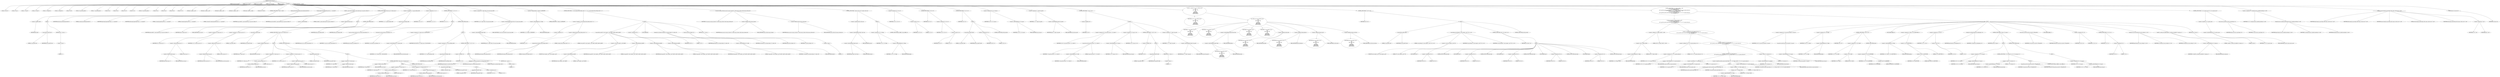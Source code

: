 digraph hostapd_notif_assoc {  
"1000125" [label = "(METHOD,hostapd_notif_assoc)" ]
"1000126" [label = "(PARAM,hostapd_data *hapd)" ]
"1000127" [label = "(PARAM,const u8 *addr)" ]
"1000128" [label = "(PARAM,const u8 *req_ies)" ]
"1000129" [label = "(PARAM,size_t req_ies_len)" ]
"1000130" [label = "(PARAM,int reassoc)" ]
"1000131" [label = "(BLOCK,,)" ]
"1000132" [label = "(LOCAL,v9: const u8 *)" ]
"1000133" [label = "(LOCAL,v10: size_t)" ]
"1000134" [label = "(LOCAL,v11: sta_info *)" ]
"1000135" [label = "(LOCAL,v12: sta_info *)" ]
"1000136" [label = "(LOCAL,v13: unsigned int)" ]
"1000137" [label = "(LOCAL,v14: unsigned int)" ]
"1000138" [label = "(LOCAL,v15: bool)" ]
"1000139" [label = "(LOCAL,v16: wpa_state_machine *)" ]
"1000140" [label = "(LOCAL,v17: wpa_authenticator *)" ]
"1000141" [label = "(LOCAL,v18: int)" ]
"1000142" [label = "(LOCAL,v19: int)" ]
"1000143" [label = "(LOCAL,v20: u32)" ]
"1000144" [label = "(LOCAL,v21: int)" ]
"1000145" [label = "(LOCAL,v22: wpa_state_machine *)" ]
"1000146" [label = "(LOCAL,v23: int)" ]
"1000147" [label = "(LOCAL,v24: int)" ]
"1000148" [label = "(LOCAL,v26: int)" ]
"1000149" [label = "(LOCAL,v27: u8 *)" ]
"1000150" [label = "(LOCAL,fmt: unsigned __int8 *)" ]
"1000151" [label = "(LOCAL,fmta: unsigned __int8 *)" ]
"1000152" [label = "(LOCAL,fmtb: unsigned __int8 *)" ]
"1000153" [label = "(LOCAL,fmtc: unsigned __int8 *)" ]
"1000154" [label = "(LOCAL,elems: ieee802_11_elems)" ]
"1000155" [label = "(LOCAL,buf: u8 [ 1064 ])" ]
"1000156" [label = "(CONTROL_STRUCTURE,if ( !addr ),if ( !addr ))" ]
"1000157" [label = "(<operator>.logicalNot,!addr)" ]
"1000158" [label = "(IDENTIFIER,addr,!addr)" ]
"1000159" [label = "(BLOCK,,)" ]
"1000160" [label = "(wpa_printf,wpa_printf(2, fmt))" ]
"1000161" [label = "(LITERAL,2,wpa_printf(2, fmt))" ]
"1000162" [label = "(IDENTIFIER,fmt,wpa_printf(2, fmt))" ]
"1000163" [label = "(RETURN,return -1;,return -1;)" ]
"1000164" [label = "(<operator>.minus,-1)" ]
"1000165" [label = "(LITERAL,1,-1)" ]
"1000166" [label = "(random_add_randomness,random_add_randomness(addr, 6u))" ]
"1000167" [label = "(IDENTIFIER,addr,random_add_randomness(addr, 6u))" ]
"1000168" [label = "(LITERAL,6u,random_add_randomness(addr, 6u))" ]
"1000169" [label = "(hostapd_logger,hostapd_logger(hapd, addr, 1u, 2, \"associated\"))" ]
"1000170" [label = "(IDENTIFIER,hapd,hostapd_logger(hapd, addr, 1u, 2, \"associated\"))" ]
"1000171" [label = "(IDENTIFIER,addr,hostapd_logger(hapd, addr, 1u, 2, \"associated\"))" ]
"1000172" [label = "(LITERAL,1u,hostapd_logger(hapd, addr, 1u, 2, \"associated\"))" ]
"1000173" [label = "(LITERAL,2,hostapd_logger(hapd, addr, 1u, 2, \"associated\"))" ]
"1000174" [label = "(LITERAL,\"associated\",hostapd_logger(hapd, addr, 1u, 2, \"associated\"))" ]
"1000175" [label = "(ieee802_11_parse_elems,ieee802_11_parse_elems(req_ies, req_ies_len, &elems, 0))" ]
"1000176" [label = "(IDENTIFIER,req_ies,ieee802_11_parse_elems(req_ies, req_ies_len, &elems, 0))" ]
"1000177" [label = "(IDENTIFIER,req_ies_len,ieee802_11_parse_elems(req_ies, req_ies_len, &elems, 0))" ]
"1000178" [label = "(<operator>.addressOf,&elems)" ]
"1000179" [label = "(IDENTIFIER,elems,ieee802_11_parse_elems(req_ies, req_ies_len, &elems, 0))" ]
"1000180" [label = "(LITERAL,0,ieee802_11_parse_elems(req_ies, req_ies_len, &elems, 0))" ]
"1000181" [label = "(CONTROL_STRUCTURE,if ( elems.wps_ie ),if ( elems.wps_ie ))" ]
"1000182" [label = "(<operator>.fieldAccess,elems.wps_ie)" ]
"1000183" [label = "(IDENTIFIER,elems,if ( elems.wps_ie ))" ]
"1000184" [label = "(FIELD_IDENTIFIER,wps_ie,wps_ie)" ]
"1000185" [label = "(BLOCK,,)" ]
"1000186" [label = "(<operator>.assignment,v9 = elems.wps_ie - 2)" ]
"1000187" [label = "(IDENTIFIER,v9,v9 = elems.wps_ie - 2)" ]
"1000188" [label = "(<operator>.subtraction,elems.wps_ie - 2)" ]
"1000189" [label = "(<operator>.fieldAccess,elems.wps_ie)" ]
"1000190" [label = "(IDENTIFIER,elems,elems.wps_ie - 2)" ]
"1000191" [label = "(FIELD_IDENTIFIER,wps_ie,wps_ie)" ]
"1000192" [label = "(LITERAL,2,elems.wps_ie - 2)" ]
"1000193" [label = "(<operator>.assignment,v10 = elems.wps_ie_len + 2)" ]
"1000194" [label = "(IDENTIFIER,v10,v10 = elems.wps_ie_len + 2)" ]
"1000195" [label = "(<operator>.addition,elems.wps_ie_len + 2)" ]
"1000196" [label = "(<operator>.fieldAccess,elems.wps_ie_len)" ]
"1000197" [label = "(IDENTIFIER,elems,elems.wps_ie_len + 2)" ]
"1000198" [label = "(FIELD_IDENTIFIER,wps_ie_len,wps_ie_len)" ]
"1000199" [label = "(LITERAL,2,elems.wps_ie_len + 2)" ]
"1000200" [label = "(wpa_printf,wpa_printf(2, fmta))" ]
"1000201" [label = "(LITERAL,2,wpa_printf(2, fmta))" ]
"1000202" [label = "(IDENTIFIER,fmta,wpa_printf(2, fmta))" ]
"1000203" [label = "(CONTROL_STRUCTURE,else,else)" ]
"1000204" [label = "(CONTROL_STRUCTURE,if ( elems.rsn_ie ),if ( elems.rsn_ie ))" ]
"1000205" [label = "(<operator>.fieldAccess,elems.rsn_ie)" ]
"1000206" [label = "(IDENTIFIER,elems,if ( elems.rsn_ie ))" ]
"1000207" [label = "(FIELD_IDENTIFIER,rsn_ie,rsn_ie)" ]
"1000208" [label = "(BLOCK,,)" ]
"1000209" [label = "(<operator>.assignment,v9 = elems.rsn_ie - 2)" ]
"1000210" [label = "(IDENTIFIER,v9,v9 = elems.rsn_ie - 2)" ]
"1000211" [label = "(<operator>.subtraction,elems.rsn_ie - 2)" ]
"1000212" [label = "(<operator>.fieldAccess,elems.rsn_ie)" ]
"1000213" [label = "(IDENTIFIER,elems,elems.rsn_ie - 2)" ]
"1000214" [label = "(FIELD_IDENTIFIER,rsn_ie,rsn_ie)" ]
"1000215" [label = "(LITERAL,2,elems.rsn_ie - 2)" ]
"1000216" [label = "(<operator>.assignment,v10 = elems.rsn_ie_len + 2)" ]
"1000217" [label = "(IDENTIFIER,v10,v10 = elems.rsn_ie_len + 2)" ]
"1000218" [label = "(<operator>.addition,elems.rsn_ie_len + 2)" ]
"1000219" [label = "(<operator>.fieldAccess,elems.rsn_ie_len)" ]
"1000220" [label = "(IDENTIFIER,elems,elems.rsn_ie_len + 2)" ]
"1000221" [label = "(FIELD_IDENTIFIER,rsn_ie_len,rsn_ie_len)" ]
"1000222" [label = "(LITERAL,2,elems.rsn_ie_len + 2)" ]
"1000223" [label = "(wpa_printf,wpa_printf(2, fmta))" ]
"1000224" [label = "(LITERAL,2,wpa_printf(2, fmta))" ]
"1000225" [label = "(IDENTIFIER,fmta,wpa_printf(2, fmta))" ]
"1000226" [label = "(CONTROL_STRUCTURE,else,else)" ]
"1000227" [label = "(BLOCK,,)" ]
"1000228" [label = "(<operator>.assignment,v9 = elems.wpa_ie)" ]
"1000229" [label = "(IDENTIFIER,v9,v9 = elems.wpa_ie)" ]
"1000230" [label = "(<operator>.fieldAccess,elems.wpa_ie)" ]
"1000231" [label = "(IDENTIFIER,elems,v9 = elems.wpa_ie)" ]
"1000232" [label = "(FIELD_IDENTIFIER,wpa_ie,wpa_ie)" ]
"1000233" [label = "(CONTROL_STRUCTURE,if ( elems.wpa_ie ),if ( elems.wpa_ie ))" ]
"1000234" [label = "(<operator>.fieldAccess,elems.wpa_ie)" ]
"1000235" [label = "(IDENTIFIER,elems,if ( elems.wpa_ie ))" ]
"1000236" [label = "(FIELD_IDENTIFIER,wpa_ie,wpa_ie)" ]
"1000237" [label = "(BLOCK,,)" ]
"1000238" [label = "(<operator>.assignment,v9 = elems.wpa_ie - 2)" ]
"1000239" [label = "(IDENTIFIER,v9,v9 = elems.wpa_ie - 2)" ]
"1000240" [label = "(<operator>.subtraction,elems.wpa_ie - 2)" ]
"1000241" [label = "(<operator>.fieldAccess,elems.wpa_ie)" ]
"1000242" [label = "(IDENTIFIER,elems,elems.wpa_ie - 2)" ]
"1000243" [label = "(FIELD_IDENTIFIER,wpa_ie,wpa_ie)" ]
"1000244" [label = "(LITERAL,2,elems.wpa_ie - 2)" ]
"1000245" [label = "(<operator>.assignment,v10 = elems.wpa_ie_len + 2)" ]
"1000246" [label = "(IDENTIFIER,v10,v10 = elems.wpa_ie_len + 2)" ]
"1000247" [label = "(<operator>.addition,elems.wpa_ie_len + 2)" ]
"1000248" [label = "(<operator>.fieldAccess,elems.wpa_ie_len)" ]
"1000249" [label = "(IDENTIFIER,elems,elems.wpa_ie_len + 2)" ]
"1000250" [label = "(FIELD_IDENTIFIER,wpa_ie_len,wpa_ie_len)" ]
"1000251" [label = "(LITERAL,2,elems.wpa_ie_len + 2)" ]
"1000252" [label = "(wpa_printf,wpa_printf(2, fmta))" ]
"1000253" [label = "(LITERAL,2,wpa_printf(2, fmta))" ]
"1000254" [label = "(IDENTIFIER,fmta,wpa_printf(2, fmta))" ]
"1000255" [label = "(CONTROL_STRUCTURE,else,else)" ]
"1000256" [label = "(BLOCK,,)" ]
"1000257" [label = "(wpa_printf,wpa_printf(2, fmta))" ]
"1000258" [label = "(LITERAL,2,wpa_printf(2, fmta))" ]
"1000259" [label = "(IDENTIFIER,fmta,wpa_printf(2, fmta))" ]
"1000260" [label = "(<operator>.assignment,v10 = 0)" ]
"1000261" [label = "(IDENTIFIER,v10,v10 = 0)" ]
"1000262" [label = "(LITERAL,0,v10 = 0)" ]
"1000263" [label = "(<operator>.assignment,v11 = ap_get_sta(hapd, addr))" ]
"1000264" [label = "(IDENTIFIER,v11,v11 = ap_get_sta(hapd, addr))" ]
"1000265" [label = "(ap_get_sta,ap_get_sta(hapd, addr))" ]
"1000266" [label = "(IDENTIFIER,hapd,ap_get_sta(hapd, addr))" ]
"1000267" [label = "(IDENTIFIER,addr,ap_get_sta(hapd, addr))" ]
"1000268" [label = "(<operator>.assignment,v12 = v11)" ]
"1000269" [label = "(IDENTIFIER,v12,v12 = v11)" ]
"1000270" [label = "(IDENTIFIER,v11,v12 = v11)" ]
"1000271" [label = "(CONTROL_STRUCTURE,if ( v11 ),if ( v11 ))" ]
"1000272" [label = "(IDENTIFIER,v11,if ( v11 ))" ]
"1000273" [label = "(BLOCK,,)" ]
"1000274" [label = "(ap_sta_no_session_timeout,ap_sta_no_session_timeout(hapd, v11))" ]
"1000275" [label = "(IDENTIFIER,hapd,ap_sta_no_session_timeout(hapd, v11))" ]
"1000276" [label = "(IDENTIFIER,v11,ap_sta_no_session_timeout(hapd, v11))" ]
"1000277" [label = "(accounting_sta_stop,accounting_sta_stop(hapd, v12))" ]
"1000278" [label = "(IDENTIFIER,hapd,accounting_sta_stop(hapd, v12))" ]
"1000279" [label = "(IDENTIFIER,v12,accounting_sta_stop(hapd, v12))" ]
"1000280" [label = "(<operator>.assignment,v12->timeout_next = STA_NULLFUNC)" ]
"1000281" [label = "(<operator>.indirectFieldAccess,v12->timeout_next)" ]
"1000282" [label = "(IDENTIFIER,v12,v12->timeout_next = STA_NULLFUNC)" ]
"1000283" [label = "(FIELD_IDENTIFIER,timeout_next,timeout_next)" ]
"1000284" [label = "(IDENTIFIER,STA_NULLFUNC,v12->timeout_next = STA_NULLFUNC)" ]
"1000285" [label = "(CONTROL_STRUCTURE,else,else)" ]
"1000286" [label = "(BLOCK,,)" ]
"1000287" [label = "(<operator>.assignment,v12 = ap_sta_add(hapd, addr))" ]
"1000288" [label = "(IDENTIFIER,v12,v12 = ap_sta_add(hapd, addr))" ]
"1000289" [label = "(ap_sta_add,ap_sta_add(hapd, addr))" ]
"1000290" [label = "(IDENTIFIER,hapd,ap_sta_add(hapd, addr))" ]
"1000291" [label = "(IDENTIFIER,addr,ap_sta_add(hapd, addr))" ]
"1000292" [label = "(CONTROL_STRUCTURE,if ( !v12 ),if ( !v12 ))" ]
"1000293" [label = "(<operator>.logicalNot,!v12)" ]
"1000294" [label = "(IDENTIFIER,v12,!v12)" ]
"1000295" [label = "(BLOCK,,)" ]
"1000296" [label = "(hostapd_drv_sta_disassoc,hostapd_drv_sta_disassoc(hapd, addr, 5))" ]
"1000297" [label = "(IDENTIFIER,hapd,hostapd_drv_sta_disassoc(hapd, addr, 5))" ]
"1000298" [label = "(IDENTIFIER,addr,hostapd_drv_sta_disassoc(hapd, addr, 5))" ]
"1000299" [label = "(LITERAL,5,hostapd_drv_sta_disassoc(hapd, addr, 5))" ]
"1000300" [label = "(RETURN,return -1;,return -1;)" ]
"1000301" [label = "(<operator>.minus,-1)" ]
"1000302" [label = "(LITERAL,1,-1)" ]
"1000303" [label = "(<operator>.assignment,v13 = hapd->iface->drv_max_acl_mac_addrs)" ]
"1000304" [label = "(IDENTIFIER,v13,v13 = hapd->iface->drv_max_acl_mac_addrs)" ]
"1000305" [label = "(<operator>.indirectFieldAccess,hapd->iface->drv_max_acl_mac_addrs)" ]
"1000306" [label = "(<operator>.indirectFieldAccess,hapd->iface)" ]
"1000307" [label = "(IDENTIFIER,hapd,v13 = hapd->iface->drv_max_acl_mac_addrs)" ]
"1000308" [label = "(FIELD_IDENTIFIER,iface,iface)" ]
"1000309" [label = "(FIELD_IDENTIFIER,drv_max_acl_mac_addrs,drv_max_acl_mac_addrs)" ]
"1000310" [label = "(<operators>.assignmentAnd,v12->flags &= 0xFFFECFFF)" ]
"1000311" [label = "(<operator>.indirectFieldAccess,v12->flags)" ]
"1000312" [label = "(IDENTIFIER,v12,v12->flags &= 0xFFFECFFF)" ]
"1000313" [label = "(FIELD_IDENTIFIER,flags,flags)" ]
"1000314" [label = "(LITERAL,0xFFFECFFF,v12->flags &= 0xFFFECFFF)" ]
"1000315" [label = "(CONTROL_STRUCTURE,if ( !v13 && hostapd_check_acl(hapd, addr, 0) != 1 ),if ( !v13 && hostapd_check_acl(hapd, addr, 0) != 1 ))" ]
"1000316" [label = "(<operator>.logicalAnd,!v13 && hostapd_check_acl(hapd, addr, 0) != 1)" ]
"1000317" [label = "(<operator>.logicalNot,!v13)" ]
"1000318" [label = "(IDENTIFIER,v13,!v13)" ]
"1000319" [label = "(<operator>.notEquals,hostapd_check_acl(hapd, addr, 0) != 1)" ]
"1000320" [label = "(hostapd_check_acl,hostapd_check_acl(hapd, addr, 0))" ]
"1000321" [label = "(IDENTIFIER,hapd,hostapd_check_acl(hapd, addr, 0))" ]
"1000322" [label = "(IDENTIFIER,addr,hostapd_check_acl(hapd, addr, 0))" ]
"1000323" [label = "(LITERAL,0,hostapd_check_acl(hapd, addr, 0))" ]
"1000324" [label = "(LITERAL,1,hostapd_check_acl(hapd, addr, 0) != 1)" ]
"1000325" [label = "(BLOCK,,)" ]
"1000326" [label = "(wpa_printf,wpa_printf(3, (const unsigned __int8 *)addr[2], addr[3], addr[4], addr[5]))" ]
"1000327" [label = "(LITERAL,3,wpa_printf(3, (const unsigned __int8 *)addr[2], addr[3], addr[4], addr[5]))" ]
"1000328" [label = "(<operator>.cast,(const unsigned __int8 *)addr[2])" ]
"1000329" [label = "(UNKNOWN,const unsigned __int8 *,const unsigned __int8 *)" ]
"1000330" [label = "(<operator>.indirectIndexAccess,addr[2])" ]
"1000331" [label = "(IDENTIFIER,addr,(const unsigned __int8 *)addr[2])" ]
"1000332" [label = "(LITERAL,2,(const unsigned __int8 *)addr[2])" ]
"1000333" [label = "(<operator>.indirectIndexAccess,addr[3])" ]
"1000334" [label = "(IDENTIFIER,addr,wpa_printf(3, (const unsigned __int8 *)addr[2], addr[3], addr[4], addr[5]))" ]
"1000335" [label = "(LITERAL,3,wpa_printf(3, (const unsigned __int8 *)addr[2], addr[3], addr[4], addr[5]))" ]
"1000336" [label = "(<operator>.indirectIndexAccess,addr[4])" ]
"1000337" [label = "(IDENTIFIER,addr,wpa_printf(3, (const unsigned __int8 *)addr[2], addr[3], addr[4], addr[5]))" ]
"1000338" [label = "(LITERAL,4,wpa_printf(3, (const unsigned __int8 *)addr[2], addr[3], addr[4], addr[5]))" ]
"1000339" [label = "(<operator>.indirectIndexAccess,addr[5])" ]
"1000340" [label = "(IDENTIFIER,addr,wpa_printf(3, (const unsigned __int8 *)addr[2], addr[3], addr[4], addr[5]))" ]
"1000341" [label = "(LITERAL,5,wpa_printf(3, (const unsigned __int8 *)addr[2], addr[3], addr[4], addr[5]))" ]
"1000342" [label = "(<operator>.assignment,v26 = 1)" ]
"1000343" [label = "(IDENTIFIER,v26,v26 = 1)" ]
"1000344" [label = "(LITERAL,1,v26 = 1)" ]
"1000345" [label = "(JUMP_TARGET,fail)" ]
"1000346" [label = "(hostapd_drv_sta_disassoc,hostapd_drv_sta_disassoc(hapd, v12->addr, v26))" ]
"1000347" [label = "(IDENTIFIER,hapd,hostapd_drv_sta_disassoc(hapd, v12->addr, v26))" ]
"1000348" [label = "(<operator>.indirectFieldAccess,v12->addr)" ]
"1000349" [label = "(IDENTIFIER,v12,hostapd_drv_sta_disassoc(hapd, v12->addr, v26))" ]
"1000350" [label = "(FIELD_IDENTIFIER,addr,addr)" ]
"1000351" [label = "(IDENTIFIER,v26,hostapd_drv_sta_disassoc(hapd, v12->addr, v26))" ]
"1000352" [label = "(ap_free_sta,ap_free_sta(hapd, v12))" ]
"1000353" [label = "(IDENTIFIER,hapd,ap_free_sta(hapd, v12))" ]
"1000354" [label = "(IDENTIFIER,v12,ap_free_sta(hapd, v12))" ]
"1000355" [label = "(RETURN,return -1;,return -1;)" ]
"1000356" [label = "(<operator>.minus,-1)" ]
"1000357" [label = "(LITERAL,1,-1)" ]
"1000358" [label = "(ap_copy_sta_supp_op_classes,ap_copy_sta_supp_op_classes(v12, elems.supp_op_classes, elems.supp_op_classes_len))" ]
"1000359" [label = "(IDENTIFIER,v12,ap_copy_sta_supp_op_classes(v12, elems.supp_op_classes, elems.supp_op_classes_len))" ]
"1000360" [label = "(<operator>.fieldAccess,elems.supp_op_classes)" ]
"1000361" [label = "(IDENTIFIER,elems,ap_copy_sta_supp_op_classes(v12, elems.supp_op_classes, elems.supp_op_classes_len))" ]
"1000362" [label = "(FIELD_IDENTIFIER,supp_op_classes,supp_op_classes)" ]
"1000363" [label = "(<operator>.fieldAccess,elems.supp_op_classes_len)" ]
"1000364" [label = "(IDENTIFIER,elems,ap_copy_sta_supp_op_classes(v12, elems.supp_op_classes, elems.supp_op_classes_len))" ]
"1000365" [label = "(FIELD_IDENTIFIER,supp_op_classes_len,supp_op_classes_len)" ]
"1000366" [label = "(CONTROL_STRUCTURE,if ( !hapd->conf->wpa ),if ( !hapd->conf->wpa ))" ]
"1000367" [label = "(<operator>.logicalNot,!hapd->conf->wpa)" ]
"1000368" [label = "(<operator>.indirectFieldAccess,hapd->conf->wpa)" ]
"1000369" [label = "(<operator>.indirectFieldAccess,hapd->conf)" ]
"1000370" [label = "(IDENTIFIER,hapd,!hapd->conf->wpa)" ]
"1000371" [label = "(FIELD_IDENTIFIER,conf,conf)" ]
"1000372" [label = "(FIELD_IDENTIFIER,wpa,wpa)" ]
"1000373" [label = "(BLOCK,,)" ]
"1000374" [label = "(<operator>.assignment,v14 = v12->flags)" ]
"1000375" [label = "(IDENTIFIER,v14,v14 = v12->flags)" ]
"1000376" [label = "(<operator>.indirectFieldAccess,v12->flags)" ]
"1000377" [label = "(IDENTIFIER,v12,v14 = v12->flags)" ]
"1000378" [label = "(FIELD_IDENTIFIER,flags,flags)" ]
"1000379" [label = "(CONTROL_STRUCTURE,goto LABEL_18;,goto LABEL_18;)" ]
"1000380" [label = "(<operator>.assignment,v15 = v10 == 0)" ]
"1000381" [label = "(IDENTIFIER,v15,v15 = v10 == 0)" ]
"1000382" [label = "(<operator>.equals,v10 == 0)" ]
"1000383" [label = "(IDENTIFIER,v10,v10 == 0)" ]
"1000384" [label = "(LITERAL,0,v10 == 0)" ]
"1000385" [label = "(CONTROL_STRUCTURE,if ( v10 ),if ( v10 ))" ]
"1000386" [label = "(IDENTIFIER,v10,if ( v10 ))" ]
"1000387" [label = "(<operator>.assignment,v15 = v9 == 0)" ]
"1000388" [label = "(IDENTIFIER,v15,v15 = v9 == 0)" ]
"1000389" [label = "(<operator>.equals,v9 == 0)" ]
"1000390" [label = "(IDENTIFIER,v9,v9 == 0)" ]
"1000391" [label = "(LITERAL,0,v9 == 0)" ]
"1000392" [label = "(CONTROL_STRUCTURE,if ( v15 ),if ( v15 ))" ]
"1000393" [label = "(IDENTIFIER,v15,if ( v15 ))" ]
"1000394" [label = "(BLOCK,,)" ]
"1000395" [label = "(wpa_printf,wpa_printf(2, fmtb))" ]
"1000396" [label = "(LITERAL,2,wpa_printf(2, fmtb))" ]
"1000397" [label = "(IDENTIFIER,fmtb,wpa_printf(2, fmtb))" ]
"1000398" [label = "(<operator>.assignment,v26 = 13)" ]
"1000399" [label = "(IDENTIFIER,v26,v26 = 13)" ]
"1000400" [label = "(LITERAL,13,v26 = 13)" ]
"1000401" [label = "(CONTROL_STRUCTURE,goto fail;,goto fail;)" ]
"1000402" [label = "(<operator>.assignment,v16 = v12->wpa_sm)" ]
"1000403" [label = "(IDENTIFIER,v16,v16 = v12->wpa_sm)" ]
"1000404" [label = "(<operator>.indirectFieldAccess,v12->wpa_sm)" ]
"1000405" [label = "(IDENTIFIER,v12,v16 = v12->wpa_sm)" ]
"1000406" [label = "(FIELD_IDENTIFIER,wpa_sm,wpa_sm)" ]
"1000407" [label = "(<operator>.assignment,v17 = hapd->wpa_auth)" ]
"1000408" [label = "(IDENTIFIER,v17,v17 = hapd->wpa_auth)" ]
"1000409" [label = "(<operator>.indirectFieldAccess,hapd->wpa_auth)" ]
"1000410" [label = "(IDENTIFIER,hapd,v17 = hapd->wpa_auth)" ]
"1000411" [label = "(FIELD_IDENTIFIER,wpa_auth,wpa_auth)" ]
"1000412" [label = "(CONTROL_STRUCTURE,if ( !v16 ),if ( !v16 ))" ]
"1000413" [label = "(<operator>.logicalNot,!v16)" ]
"1000414" [label = "(IDENTIFIER,v16,!v16)" ]
"1000415" [label = "(BLOCK,,)" ]
"1000416" [label = "(<operator>.assignment,v16 = wpa_auth_sta_init(v17, v12->addr, 0))" ]
"1000417" [label = "(IDENTIFIER,v16,v16 = wpa_auth_sta_init(v17, v12->addr, 0))" ]
"1000418" [label = "(wpa_auth_sta_init,wpa_auth_sta_init(v17, v12->addr, 0))" ]
"1000419" [label = "(IDENTIFIER,v17,wpa_auth_sta_init(v17, v12->addr, 0))" ]
"1000420" [label = "(<operator>.indirectFieldAccess,v12->addr)" ]
"1000421" [label = "(IDENTIFIER,v12,wpa_auth_sta_init(v17, v12->addr, 0))" ]
"1000422" [label = "(FIELD_IDENTIFIER,addr,addr)" ]
"1000423" [label = "(LITERAL,0,wpa_auth_sta_init(v17, v12->addr, 0))" ]
"1000424" [label = "(<operator>.assignment,v12->wpa_sm = v16)" ]
"1000425" [label = "(<operator>.indirectFieldAccess,v12->wpa_sm)" ]
"1000426" [label = "(IDENTIFIER,v12,v12->wpa_sm = v16)" ]
"1000427" [label = "(FIELD_IDENTIFIER,wpa_sm,wpa_sm)" ]
"1000428" [label = "(IDENTIFIER,v16,v12->wpa_sm = v16)" ]
"1000429" [label = "(CONTROL_STRUCTURE,if ( !v16 ),if ( !v16 ))" ]
"1000430" [label = "(<operator>.logicalNot,!v16)" ]
"1000431" [label = "(IDENTIFIER,v16,!v16)" ]
"1000432" [label = "(BLOCK,,)" ]
"1000433" [label = "(wpa_printf,wpa_printf(5, fmtb))" ]
"1000434" [label = "(LITERAL,5,wpa_printf(5, fmtb))" ]
"1000435" [label = "(IDENTIFIER,fmtb,wpa_printf(5, fmtb))" ]
"1000436" [label = "(RETURN,return -1;,return -1;)" ]
"1000437" [label = "(<operator>.minus,-1)" ]
"1000438" [label = "(LITERAL,1,-1)" ]
"1000439" [label = "(<operator>.assignment,v17 = hapd->wpa_auth)" ]
"1000440" [label = "(IDENTIFIER,v17,v17 = hapd->wpa_auth)" ]
"1000441" [label = "(<operator>.indirectFieldAccess,hapd->wpa_auth)" ]
"1000442" [label = "(IDENTIFIER,hapd,v17 = hapd->wpa_auth)" ]
"1000443" [label = "(FIELD_IDENTIFIER,wpa_auth,wpa_auth)" ]
"1000444" [label = "(<operator>.assignment,v18 = wpa_validate_wpa_ie(\n          v17,\n          v16,\n          hapd->iface->freq,\n          v9,\n          v10,\n          elems.mdie,\n          elems.mdie_len,\n          elems.owe_dh,\n          elems.owe_dh_len))" ]
"1000445" [label = "(IDENTIFIER,v18,v18 = wpa_validate_wpa_ie(\n          v17,\n          v16,\n          hapd->iface->freq,\n          v9,\n          v10,\n          elems.mdie,\n          elems.mdie_len,\n          elems.owe_dh,\n          elems.owe_dh_len))" ]
"1000446" [label = "(wpa_validate_wpa_ie,wpa_validate_wpa_ie(\n          v17,\n          v16,\n          hapd->iface->freq,\n          v9,\n          v10,\n          elems.mdie,\n          elems.mdie_len,\n          elems.owe_dh,\n          elems.owe_dh_len))" ]
"1000447" [label = "(IDENTIFIER,v17,wpa_validate_wpa_ie(\n          v17,\n          v16,\n          hapd->iface->freq,\n          v9,\n          v10,\n          elems.mdie,\n          elems.mdie_len,\n          elems.owe_dh,\n          elems.owe_dh_len))" ]
"1000448" [label = "(IDENTIFIER,v16,wpa_validate_wpa_ie(\n          v17,\n          v16,\n          hapd->iface->freq,\n          v9,\n          v10,\n          elems.mdie,\n          elems.mdie_len,\n          elems.owe_dh,\n          elems.owe_dh_len))" ]
"1000449" [label = "(<operator>.indirectFieldAccess,hapd->iface->freq)" ]
"1000450" [label = "(<operator>.indirectFieldAccess,hapd->iface)" ]
"1000451" [label = "(IDENTIFIER,hapd,wpa_validate_wpa_ie(\n          v17,\n          v16,\n          hapd->iface->freq,\n          v9,\n          v10,\n          elems.mdie,\n          elems.mdie_len,\n          elems.owe_dh,\n          elems.owe_dh_len))" ]
"1000452" [label = "(FIELD_IDENTIFIER,iface,iface)" ]
"1000453" [label = "(FIELD_IDENTIFIER,freq,freq)" ]
"1000454" [label = "(IDENTIFIER,v9,wpa_validate_wpa_ie(\n          v17,\n          v16,\n          hapd->iface->freq,\n          v9,\n          v10,\n          elems.mdie,\n          elems.mdie_len,\n          elems.owe_dh,\n          elems.owe_dh_len))" ]
"1000455" [label = "(IDENTIFIER,v10,wpa_validate_wpa_ie(\n          v17,\n          v16,\n          hapd->iface->freq,\n          v9,\n          v10,\n          elems.mdie,\n          elems.mdie_len,\n          elems.owe_dh,\n          elems.owe_dh_len))" ]
"1000456" [label = "(<operator>.fieldAccess,elems.mdie)" ]
"1000457" [label = "(IDENTIFIER,elems,wpa_validate_wpa_ie(\n          v17,\n          v16,\n          hapd->iface->freq,\n          v9,\n          v10,\n          elems.mdie,\n          elems.mdie_len,\n          elems.owe_dh,\n          elems.owe_dh_len))" ]
"1000458" [label = "(FIELD_IDENTIFIER,mdie,mdie)" ]
"1000459" [label = "(<operator>.fieldAccess,elems.mdie_len)" ]
"1000460" [label = "(IDENTIFIER,elems,wpa_validate_wpa_ie(\n          v17,\n          v16,\n          hapd->iface->freq,\n          v9,\n          v10,\n          elems.mdie,\n          elems.mdie_len,\n          elems.owe_dh,\n          elems.owe_dh_len))" ]
"1000461" [label = "(FIELD_IDENTIFIER,mdie_len,mdie_len)" ]
"1000462" [label = "(<operator>.fieldAccess,elems.owe_dh)" ]
"1000463" [label = "(IDENTIFIER,elems,wpa_validate_wpa_ie(\n          v17,\n          v16,\n          hapd->iface->freq,\n          v9,\n          v10,\n          elems.mdie,\n          elems.mdie_len,\n          elems.owe_dh,\n          elems.owe_dh_len))" ]
"1000464" [label = "(FIELD_IDENTIFIER,owe_dh,owe_dh)" ]
"1000465" [label = "(<operator>.fieldAccess,elems.owe_dh_len)" ]
"1000466" [label = "(IDENTIFIER,elems,wpa_validate_wpa_ie(\n          v17,\n          v16,\n          hapd->iface->freq,\n          v9,\n          v10,\n          elems.mdie,\n          elems.mdie_len,\n          elems.owe_dh,\n          elems.owe_dh_len))" ]
"1000467" [label = "(FIELD_IDENTIFIER,owe_dh_len,owe_dh_len)" ]
"1000468" [label = "(CONTROL_STRUCTURE,if ( v18 ),if ( v18 ))" ]
"1000469" [label = "(IDENTIFIER,v18,if ( v18 ))" ]
"1000470" [label = "(BLOCK,,)" ]
"1000471" [label = "(wpa_printf,wpa_printf(2, fmtc))" ]
"1000472" [label = "(LITERAL,2,wpa_printf(2, fmtc))" ]
"1000473" [label = "(IDENTIFIER,fmtc,wpa_printf(2, fmtc))" ]
"1000474" [label = "(wpa_hexdump,wpa_hexdump(2, (const unsigned __int8 *)\"IE\", v9, v10))" ]
"1000475" [label = "(LITERAL,2,wpa_hexdump(2, (const unsigned __int8 *)\"IE\", v9, v10))" ]
"1000476" [label = "(<operator>.cast,(const unsigned __int8 *)\"IE\")" ]
"1000477" [label = "(UNKNOWN,const unsigned __int8 *,const unsigned __int8 *)" ]
"1000478" [label = "(LITERAL,\"IE\",(const unsigned __int8 *)\"IE\")" ]
"1000479" [label = "(IDENTIFIER,v9,wpa_hexdump(2, (const unsigned __int8 *)\"IE\", v9, v10))" ]
"1000480" [label = "(IDENTIFIER,v10,wpa_hexdump(2, (const unsigned __int8 *)\"IE\", v9, v10))" ]
"1000481" [label = "(CONTROL_STRUCTURE,switch ( v18 ),switch ( v18 ))" ]
"1000482" [label = "(IDENTIFIER,v18,switch ( v18 ))" ]
"1000483" [label = "(BLOCK,,)" ]
"1000484" [label = "(JUMP_TARGET,case 2)" ]
"1000485" [label = "(<operator>.assignment,v26 = 18)" ]
"1000486" [label = "(IDENTIFIER,v26,v26 = 18)" ]
"1000487" [label = "(LITERAL,18,v26 = 18)" ]
"1000488" [label = "(CONTROL_STRUCTURE,break;,break;)" ]
"1000489" [label = "(JUMP_TARGET,case 3)" ]
"1000490" [label = "(<operator>.assignment,v26 = 19)" ]
"1000491" [label = "(IDENTIFIER,v26,v26 = 19)" ]
"1000492" [label = "(LITERAL,19,v26 = 19)" ]
"1000493" [label = "(CONTROL_STRUCTURE,break;,break;)" ]
"1000494" [label = "(JUMP_TARGET,case 4)" ]
"1000495" [label = "(<operator>.assignment,v26 = 20)" ]
"1000496" [label = "(IDENTIFIER,v26,v26 = 20)" ]
"1000497" [label = "(LITERAL,20,v26 = 20)" ]
"1000498" [label = "(CONTROL_STRUCTURE,break;,break;)" ]
"1000499" [label = "(JUMP_TARGET,case 8)" ]
"1000500" [label = "(<operator>.assignment,v26 = 24)" ]
"1000501" [label = "(IDENTIFIER,v26,v26 = 24)" ]
"1000502" [label = "(LITERAL,24,v26 = 24)" ]
"1000503" [label = "(CONTROL_STRUCTURE,break;,break;)" ]
"1000504" [label = "(JUMP_TARGET,default)" ]
"1000505" [label = "(<operator>.assignment,v26 = 13)" ]
"1000506" [label = "(IDENTIFIER,v26,v26 = 13)" ]
"1000507" [label = "(LITERAL,13,v26 = 13)" ]
"1000508" [label = "(CONTROL_STRUCTURE,break;,break;)" ]
"1000509" [label = "(CONTROL_STRUCTURE,goto fail;,goto fail;)" ]
"1000510" [label = "(CONTROL_STRUCTURE,if ( (v12->flags & 0x402) != 1026\n    || (v24 = v12->sa_query_timed_out) != 0\n    || v12->sa_query_count > 0\n    && ((ap_check_sa_query_timeout(hapd, v12), (~v12->flags & 0x402) != 0) || v12->sa_query_timed_out)\n    || v12->auth_alg == 2 ),if ( (v12->flags & 0x402) != 1026\n    || (v24 = v12->sa_query_timed_out) != 0\n    || v12->sa_query_count > 0\n    && ((ap_check_sa_query_timeout(hapd, v12), (~v12->flags & 0x402) != 0) || v12->sa_query_timed_out)\n    || v12->auth_alg == 2 ))" ]
"1000511" [label = "(<operator>.logicalOr,(v12->flags & 0x402) != 1026\n    || (v24 = v12->sa_query_timed_out) != 0\n    || v12->sa_query_count > 0\n    && ((ap_check_sa_query_timeout(hapd, v12), (~v12->flags & 0x402) != 0) || v12->sa_query_timed_out)\n    || v12->auth_alg == 2)" ]
"1000512" [label = "(<operator>.notEquals,(v12->flags & 0x402) != 1026)" ]
"1000513" [label = "(<operator>.and,v12->flags & 0x402)" ]
"1000514" [label = "(<operator>.indirectFieldAccess,v12->flags)" ]
"1000515" [label = "(IDENTIFIER,v12,v12->flags & 0x402)" ]
"1000516" [label = "(FIELD_IDENTIFIER,flags,flags)" ]
"1000517" [label = "(LITERAL,0x402,v12->flags & 0x402)" ]
"1000518" [label = "(LITERAL,1026,(v12->flags & 0x402) != 1026)" ]
"1000519" [label = "(<operator>.logicalOr,(v24 = v12->sa_query_timed_out) != 0\n    || v12->sa_query_count > 0\n    && ((ap_check_sa_query_timeout(hapd, v12), (~v12->flags & 0x402) != 0) || v12->sa_query_timed_out)\n    || v12->auth_alg == 2)" ]
"1000520" [label = "(<operator>.notEquals,(v24 = v12->sa_query_timed_out) != 0)" ]
"1000521" [label = "(<operator>.assignment,v24 = v12->sa_query_timed_out)" ]
"1000522" [label = "(IDENTIFIER,v24,v24 = v12->sa_query_timed_out)" ]
"1000523" [label = "(<operator>.indirectFieldAccess,v12->sa_query_timed_out)" ]
"1000524" [label = "(IDENTIFIER,v12,v24 = v12->sa_query_timed_out)" ]
"1000525" [label = "(FIELD_IDENTIFIER,sa_query_timed_out,sa_query_timed_out)" ]
"1000526" [label = "(LITERAL,0,(v24 = v12->sa_query_timed_out) != 0)" ]
"1000527" [label = "(<operator>.logicalOr,v12->sa_query_count > 0\n    && ((ap_check_sa_query_timeout(hapd, v12), (~v12->flags & 0x402) != 0) || v12->sa_query_timed_out)\n    || v12->auth_alg == 2)" ]
"1000528" [label = "(<operator>.logicalAnd,v12->sa_query_count > 0\n    && ((ap_check_sa_query_timeout(hapd, v12), (~v12->flags & 0x402) != 0) || v12->sa_query_timed_out))" ]
"1000529" [label = "(<operator>.greaterThan,v12->sa_query_count > 0)" ]
"1000530" [label = "(<operator>.indirectFieldAccess,v12->sa_query_count)" ]
"1000531" [label = "(IDENTIFIER,v12,v12->sa_query_count > 0)" ]
"1000532" [label = "(FIELD_IDENTIFIER,sa_query_count,sa_query_count)" ]
"1000533" [label = "(LITERAL,0,v12->sa_query_count > 0)" ]
"1000534" [label = "(<operator>.logicalOr,(ap_check_sa_query_timeout(hapd, v12), (~v12->flags & 0x402) != 0) || v12->sa_query_timed_out)" ]
"1000535" [label = "(BLOCK,,)" ]
"1000536" [label = "(ap_check_sa_query_timeout,ap_check_sa_query_timeout(hapd, v12))" ]
"1000537" [label = "(IDENTIFIER,hapd,ap_check_sa_query_timeout(hapd, v12))" ]
"1000538" [label = "(IDENTIFIER,v12,ap_check_sa_query_timeout(hapd, v12))" ]
"1000539" [label = "(<operator>.notEquals,(~v12->flags & 0x402) != 0)" ]
"1000540" [label = "(<operator>.and,~v12->flags & 0x402)" ]
"1000541" [label = "(<operator>.indirectFieldAccess,~v12->flags)" ]
"1000542" [label = "(IDENTIFIER,~v12,~v12->flags & 0x402)" ]
"1000543" [label = "(FIELD_IDENTIFIER,flags,flags)" ]
"1000544" [label = "(LITERAL,0x402,~v12->flags & 0x402)" ]
"1000545" [label = "(LITERAL,0,(~v12->flags & 0x402) != 0)" ]
"1000546" [label = "(<operator>.indirectFieldAccess,v12->sa_query_timed_out)" ]
"1000547" [label = "(IDENTIFIER,v12,(ap_check_sa_query_timeout(hapd, v12), (~v12->flags & 0x402) != 0) || v12->sa_query_timed_out)" ]
"1000548" [label = "(FIELD_IDENTIFIER,sa_query_timed_out,sa_query_timed_out)" ]
"1000549" [label = "(<operator>.equals,v12->auth_alg == 2)" ]
"1000550" [label = "(<operator>.indirectFieldAccess,v12->auth_alg)" ]
"1000551" [label = "(IDENTIFIER,v12,v12->auth_alg == 2)" ]
"1000552" [label = "(FIELD_IDENTIFIER,auth_alg,auth_alg)" ]
"1000553" [label = "(LITERAL,2,v12->auth_alg == 2)" ]
"1000554" [label = "(BLOCK,,)" ]
"1000555" [label = "(<operator>.assignment,v19 = wpa_auth_uses_mfp(v12->wpa_sm))" ]
"1000556" [label = "(IDENTIFIER,v19,v19 = wpa_auth_uses_mfp(v12->wpa_sm))" ]
"1000557" [label = "(wpa_auth_uses_mfp,wpa_auth_uses_mfp(v12->wpa_sm))" ]
"1000558" [label = "(<operator>.indirectFieldAccess,v12->wpa_sm)" ]
"1000559" [label = "(IDENTIFIER,v12,wpa_auth_uses_mfp(v12->wpa_sm))" ]
"1000560" [label = "(FIELD_IDENTIFIER,wpa_sm,wpa_sm)" ]
"1000561" [label = "(<operator>.assignment,v20 = v12->flags)" ]
"1000562" [label = "(IDENTIFIER,v20,v20 = v12->flags)" ]
"1000563" [label = "(<operator>.indirectFieldAccess,v12->flags)" ]
"1000564" [label = "(IDENTIFIER,v12,v20 = v12->flags)" ]
"1000565" [label = "(FIELD_IDENTIFIER,flags,flags)" ]
"1000566" [label = "(CONTROL_STRUCTURE,if ( v19 ),if ( v19 ))" ]
"1000567" [label = "(IDENTIFIER,v19,if ( v19 ))" ]
"1000568" [label = "(<operator>.assignment,v14 = v20 | 0x400)" ]
"1000569" [label = "(IDENTIFIER,v14,v14 = v20 | 0x400)" ]
"1000570" [label = "(<operator>.or,v20 | 0x400)" ]
"1000571" [label = "(IDENTIFIER,v20,v20 | 0x400)" ]
"1000572" [label = "(LITERAL,0x400,v20 | 0x400)" ]
"1000573" [label = "(CONTROL_STRUCTURE,else,else)" ]
"1000574" [label = "(<operator>.assignment,v14 = v20 & 0xFFFFFBFF)" ]
"1000575" [label = "(IDENTIFIER,v14,v14 = v20 & 0xFFFFFBFF)" ]
"1000576" [label = "(<operator>.and,v20 & 0xFFFFFBFF)" ]
"1000577" [label = "(IDENTIFIER,v20,v20 & 0xFFFFFBFF)" ]
"1000578" [label = "(LITERAL,0xFFFFFBFF,v20 & 0xFFFFFBFF)" ]
"1000579" [label = "(JUMP_TARGET,LABEL_18)" ]
"1000580" [label = "(<operator>.assignment,v12->flags = v14 & 0xFFF7FFFF | 3)" ]
"1000581" [label = "(<operator>.indirectFieldAccess,v12->flags)" ]
"1000582" [label = "(IDENTIFIER,v12,v12->flags = v14 & 0xFFF7FFFF | 3)" ]
"1000583" [label = "(FIELD_IDENTIFIER,flags,flags)" ]
"1000584" [label = "(<operator>.or,v14 & 0xFFF7FFFF | 3)" ]
"1000585" [label = "(<operator>.and,v14 & 0xFFF7FFFF)" ]
"1000586" [label = "(IDENTIFIER,v14,v14 & 0xFFF7FFFF)" ]
"1000587" [label = "(LITERAL,0xFFF7FFFF,v14 & 0xFFF7FFFF)" ]
"1000588" [label = "(LITERAL,3,v14 & 0xFFF7FFFF | 3)" ]
"1000589" [label = "(<operator>.assignment,v21 = v14 & 2)" ]
"1000590" [label = "(IDENTIFIER,v21,v21 = v14 & 2)" ]
"1000591" [label = "(<operator>.and,v14 & 2)" ]
"1000592" [label = "(IDENTIFIER,v14,v14 & 2)" ]
"1000593" [label = "(LITERAL,2,v14 & 2)" ]
"1000594" [label = "(hostapd_set_sta_flags,hostapd_set_sta_flags(hapd, v12))" ]
"1000595" [label = "(IDENTIFIER,hapd,hostapd_set_sta_flags(hapd, v12))" ]
"1000596" [label = "(IDENTIFIER,v12,hostapd_set_sta_flags(hapd, v12))" ]
"1000597" [label = "(CONTROL_STRUCTURE,if ( reassoc ),if ( reassoc ))" ]
"1000598" [label = "(IDENTIFIER,reassoc,if ( reassoc ))" ]
"1000599" [label = "(BLOCK,,)" ]
"1000600" [label = "(<operator>.assignment,v22 = v12->wpa_sm)" ]
"1000601" [label = "(IDENTIFIER,v22,v22 = v12->wpa_sm)" ]
"1000602" [label = "(<operator>.indirectFieldAccess,v12->wpa_sm)" ]
"1000603" [label = "(IDENTIFIER,v12,v22 = v12->wpa_sm)" ]
"1000604" [label = "(FIELD_IDENTIFIER,wpa_sm,wpa_sm)" ]
"1000605" [label = "(CONTROL_STRUCTURE,if ( v12->auth_alg == 2 ),if ( v12->auth_alg == 2 ))" ]
"1000606" [label = "(<operator>.equals,v12->auth_alg == 2)" ]
"1000607" [label = "(<operator>.indirectFieldAccess,v12->auth_alg)" ]
"1000608" [label = "(IDENTIFIER,v12,v12->auth_alg == 2)" ]
"1000609" [label = "(FIELD_IDENTIFIER,auth_alg,auth_alg)" ]
"1000610" [label = "(LITERAL,2,v12->auth_alg == 2)" ]
"1000611" [label = "(BLOCK,,)" ]
"1000612" [label = "(wpa_auth_sm_event,wpa_auth_sm_event(v22, WPA_ASSOC_FT))" ]
"1000613" [label = "(IDENTIFIER,v22,wpa_auth_sm_event(v22, WPA_ASSOC_FT))" ]
"1000614" [label = "(IDENTIFIER,WPA_ASSOC_FT,wpa_auth_sm_event(v22, WPA_ASSOC_FT))" ]
"1000615" [label = "(CONTROL_STRUCTURE,goto LABEL_21;,goto LABEL_21;)" ]
"1000616" [label = "(CONTROL_STRUCTURE,else,else)" ]
"1000617" [label = "(BLOCK,,)" ]
"1000618" [label = "(<operator>.assignment,v22 = v12->wpa_sm)" ]
"1000619" [label = "(IDENTIFIER,v22,v22 = v12->wpa_sm)" ]
"1000620" [label = "(<operator>.indirectFieldAccess,v12->wpa_sm)" ]
"1000621" [label = "(IDENTIFIER,v12,v22 = v12->wpa_sm)" ]
"1000622" [label = "(FIELD_IDENTIFIER,wpa_sm,wpa_sm)" ]
"1000623" [label = "(wpa_auth_sm_event,wpa_auth_sm_event(v22, WPA_ASSOC))" ]
"1000624" [label = "(IDENTIFIER,v22,wpa_auth_sm_event(v22, WPA_ASSOC))" ]
"1000625" [label = "(IDENTIFIER,WPA_ASSOC,wpa_auth_sm_event(v22, WPA_ASSOC))" ]
"1000626" [label = "(JUMP_TARGET,LABEL_21)" ]
"1000627" [label = "(<operator>.assignment,v23 = v21)" ]
"1000628" [label = "(IDENTIFIER,v23,v23 = v21)" ]
"1000629" [label = "(IDENTIFIER,v21,v23 = v21)" ]
"1000630" [label = "(CONTROL_STRUCTURE,if ( v21 ),if ( v21 ))" ]
"1000631" [label = "(IDENTIFIER,v21,if ( v21 ))" ]
"1000632" [label = "(<operator>.assignment,v23 = 1)" ]
"1000633" [label = "(IDENTIFIER,v23,v23 = 1)" ]
"1000634" [label = "(LITERAL,1,v23 = 1)" ]
"1000635" [label = "(hostapd_new_assoc_sta,hostapd_new_assoc_sta(hapd, v12, v23))" ]
"1000636" [label = "(IDENTIFIER,hapd,hostapd_new_assoc_sta(hapd, v12, v23))" ]
"1000637" [label = "(IDENTIFIER,v12,hostapd_new_assoc_sta(hapd, v12, v23))" ]
"1000638" [label = "(IDENTIFIER,v23,hostapd_new_assoc_sta(hapd, v12, v23))" ]
"1000639" [label = "(ieee802_1x_notify_port_enabled,ieee802_1x_notify_port_enabled(v12->eapol_sm, 1))" ]
"1000640" [label = "(<operator>.indirectFieldAccess,v12->eapol_sm)" ]
"1000641" [label = "(IDENTIFIER,v12,ieee802_1x_notify_port_enabled(v12->eapol_sm, 1))" ]
"1000642" [label = "(FIELD_IDENTIFIER,eapol_sm,eapol_sm)" ]
"1000643" [label = "(LITERAL,1,ieee802_1x_notify_port_enabled(v12->eapol_sm, 1))" ]
"1000644" [label = "(RETURN,return 0;,return 0;)" ]
"1000645" [label = "(LITERAL,0,return 0;)" ]
"1000646" [label = "(CONTROL_STRUCTURE,if ( !v12->sa_query_count ),if ( !v12->sa_query_count ))" ]
"1000647" [label = "(<operator>.logicalNot,!v12->sa_query_count)" ]
"1000648" [label = "(<operator>.indirectFieldAccess,v12->sa_query_count)" ]
"1000649" [label = "(IDENTIFIER,v12,!v12->sa_query_count)" ]
"1000650" [label = "(FIELD_IDENTIFIER,sa_query_count,sa_query_count)" ]
"1000651" [label = "(ap_sta_start_sa_query,ap_sta_start_sa_query(hapd, v12))" ]
"1000652" [label = "(IDENTIFIER,hapd,ap_sta_start_sa_query(hapd, v12))" ]
"1000653" [label = "(IDENTIFIER,v12,ap_sta_start_sa_query(hapd, v12))" ]
"1000654" [label = "(<operator>.assignment,v27 = hostapd_eid_assoc_comeback_time(hapd, v12, buf))" ]
"1000655" [label = "(IDENTIFIER,v27,v27 = hostapd_eid_assoc_comeback_time(hapd, v12, buf))" ]
"1000656" [label = "(hostapd_eid_assoc_comeback_time,hostapd_eid_assoc_comeback_time(hapd, v12, buf))" ]
"1000657" [label = "(IDENTIFIER,hapd,hostapd_eid_assoc_comeback_time(hapd, v12, buf))" ]
"1000658" [label = "(IDENTIFIER,v12,hostapd_eid_assoc_comeback_time(hapd, v12, buf))" ]
"1000659" [label = "(IDENTIFIER,buf,hostapd_eid_assoc_comeback_time(hapd, v12, buf))" ]
"1000660" [label = "(hostapd_sta_assoc,hostapd_sta_assoc(hapd, addr, reassoc, 0x1Eu, buf, v27 - buf))" ]
"1000661" [label = "(IDENTIFIER,hapd,hostapd_sta_assoc(hapd, addr, reassoc, 0x1Eu, buf, v27 - buf))" ]
"1000662" [label = "(IDENTIFIER,addr,hostapd_sta_assoc(hapd, addr, reassoc, 0x1Eu, buf, v27 - buf))" ]
"1000663" [label = "(IDENTIFIER,reassoc,hostapd_sta_assoc(hapd, addr, reassoc, 0x1Eu, buf, v27 - buf))" ]
"1000664" [label = "(LITERAL,0x1Eu,hostapd_sta_assoc(hapd, addr, reassoc, 0x1Eu, buf, v27 - buf))" ]
"1000665" [label = "(IDENTIFIER,buf,hostapd_sta_assoc(hapd, addr, reassoc, 0x1Eu, buf, v27 - buf))" ]
"1000666" [label = "(<operator>.subtraction,v27 - buf)" ]
"1000667" [label = "(IDENTIFIER,v27,v27 - buf)" ]
"1000668" [label = "(IDENTIFIER,buf,v27 - buf)" ]
"1000669" [label = "(RETURN,return v24;,return v24;)" ]
"1000670" [label = "(IDENTIFIER,v24,return v24;)" ]
"1000671" [label = "(METHOD_RETURN,int __fastcall)" ]
  "1000125" -> "1000126" 
  "1000125" -> "1000127" 
  "1000125" -> "1000128" 
  "1000125" -> "1000129" 
  "1000125" -> "1000130" 
  "1000125" -> "1000131" 
  "1000125" -> "1000671" 
  "1000131" -> "1000132" 
  "1000131" -> "1000133" 
  "1000131" -> "1000134" 
  "1000131" -> "1000135" 
  "1000131" -> "1000136" 
  "1000131" -> "1000137" 
  "1000131" -> "1000138" 
  "1000131" -> "1000139" 
  "1000131" -> "1000140" 
  "1000131" -> "1000141" 
  "1000131" -> "1000142" 
  "1000131" -> "1000143" 
  "1000131" -> "1000144" 
  "1000131" -> "1000145" 
  "1000131" -> "1000146" 
  "1000131" -> "1000147" 
  "1000131" -> "1000148" 
  "1000131" -> "1000149" 
  "1000131" -> "1000150" 
  "1000131" -> "1000151" 
  "1000131" -> "1000152" 
  "1000131" -> "1000153" 
  "1000131" -> "1000154" 
  "1000131" -> "1000155" 
  "1000131" -> "1000156" 
  "1000131" -> "1000166" 
  "1000131" -> "1000169" 
  "1000131" -> "1000175" 
  "1000131" -> "1000181" 
  "1000131" -> "1000263" 
  "1000131" -> "1000268" 
  "1000131" -> "1000271" 
  "1000131" -> "1000303" 
  "1000131" -> "1000310" 
  "1000131" -> "1000315" 
  "1000131" -> "1000358" 
  "1000131" -> "1000366" 
  "1000131" -> "1000380" 
  "1000131" -> "1000385" 
  "1000131" -> "1000392" 
  "1000131" -> "1000402" 
  "1000131" -> "1000407" 
  "1000131" -> "1000412" 
  "1000131" -> "1000444" 
  "1000131" -> "1000468" 
  "1000131" -> "1000510" 
  "1000131" -> "1000646" 
  "1000131" -> "1000654" 
  "1000131" -> "1000660" 
  "1000131" -> "1000669" 
  "1000156" -> "1000157" 
  "1000156" -> "1000159" 
  "1000157" -> "1000158" 
  "1000159" -> "1000160" 
  "1000159" -> "1000163" 
  "1000160" -> "1000161" 
  "1000160" -> "1000162" 
  "1000163" -> "1000164" 
  "1000164" -> "1000165" 
  "1000166" -> "1000167" 
  "1000166" -> "1000168" 
  "1000169" -> "1000170" 
  "1000169" -> "1000171" 
  "1000169" -> "1000172" 
  "1000169" -> "1000173" 
  "1000169" -> "1000174" 
  "1000175" -> "1000176" 
  "1000175" -> "1000177" 
  "1000175" -> "1000178" 
  "1000175" -> "1000180" 
  "1000178" -> "1000179" 
  "1000181" -> "1000182" 
  "1000181" -> "1000185" 
  "1000181" -> "1000203" 
  "1000182" -> "1000183" 
  "1000182" -> "1000184" 
  "1000185" -> "1000186" 
  "1000185" -> "1000193" 
  "1000185" -> "1000200" 
  "1000186" -> "1000187" 
  "1000186" -> "1000188" 
  "1000188" -> "1000189" 
  "1000188" -> "1000192" 
  "1000189" -> "1000190" 
  "1000189" -> "1000191" 
  "1000193" -> "1000194" 
  "1000193" -> "1000195" 
  "1000195" -> "1000196" 
  "1000195" -> "1000199" 
  "1000196" -> "1000197" 
  "1000196" -> "1000198" 
  "1000200" -> "1000201" 
  "1000200" -> "1000202" 
  "1000203" -> "1000204" 
  "1000204" -> "1000205" 
  "1000204" -> "1000208" 
  "1000204" -> "1000226" 
  "1000205" -> "1000206" 
  "1000205" -> "1000207" 
  "1000208" -> "1000209" 
  "1000208" -> "1000216" 
  "1000208" -> "1000223" 
  "1000209" -> "1000210" 
  "1000209" -> "1000211" 
  "1000211" -> "1000212" 
  "1000211" -> "1000215" 
  "1000212" -> "1000213" 
  "1000212" -> "1000214" 
  "1000216" -> "1000217" 
  "1000216" -> "1000218" 
  "1000218" -> "1000219" 
  "1000218" -> "1000222" 
  "1000219" -> "1000220" 
  "1000219" -> "1000221" 
  "1000223" -> "1000224" 
  "1000223" -> "1000225" 
  "1000226" -> "1000227" 
  "1000227" -> "1000228" 
  "1000227" -> "1000233" 
  "1000228" -> "1000229" 
  "1000228" -> "1000230" 
  "1000230" -> "1000231" 
  "1000230" -> "1000232" 
  "1000233" -> "1000234" 
  "1000233" -> "1000237" 
  "1000233" -> "1000255" 
  "1000234" -> "1000235" 
  "1000234" -> "1000236" 
  "1000237" -> "1000238" 
  "1000237" -> "1000245" 
  "1000237" -> "1000252" 
  "1000238" -> "1000239" 
  "1000238" -> "1000240" 
  "1000240" -> "1000241" 
  "1000240" -> "1000244" 
  "1000241" -> "1000242" 
  "1000241" -> "1000243" 
  "1000245" -> "1000246" 
  "1000245" -> "1000247" 
  "1000247" -> "1000248" 
  "1000247" -> "1000251" 
  "1000248" -> "1000249" 
  "1000248" -> "1000250" 
  "1000252" -> "1000253" 
  "1000252" -> "1000254" 
  "1000255" -> "1000256" 
  "1000256" -> "1000257" 
  "1000256" -> "1000260" 
  "1000257" -> "1000258" 
  "1000257" -> "1000259" 
  "1000260" -> "1000261" 
  "1000260" -> "1000262" 
  "1000263" -> "1000264" 
  "1000263" -> "1000265" 
  "1000265" -> "1000266" 
  "1000265" -> "1000267" 
  "1000268" -> "1000269" 
  "1000268" -> "1000270" 
  "1000271" -> "1000272" 
  "1000271" -> "1000273" 
  "1000271" -> "1000285" 
  "1000273" -> "1000274" 
  "1000273" -> "1000277" 
  "1000273" -> "1000280" 
  "1000274" -> "1000275" 
  "1000274" -> "1000276" 
  "1000277" -> "1000278" 
  "1000277" -> "1000279" 
  "1000280" -> "1000281" 
  "1000280" -> "1000284" 
  "1000281" -> "1000282" 
  "1000281" -> "1000283" 
  "1000285" -> "1000286" 
  "1000286" -> "1000287" 
  "1000286" -> "1000292" 
  "1000287" -> "1000288" 
  "1000287" -> "1000289" 
  "1000289" -> "1000290" 
  "1000289" -> "1000291" 
  "1000292" -> "1000293" 
  "1000292" -> "1000295" 
  "1000293" -> "1000294" 
  "1000295" -> "1000296" 
  "1000295" -> "1000300" 
  "1000296" -> "1000297" 
  "1000296" -> "1000298" 
  "1000296" -> "1000299" 
  "1000300" -> "1000301" 
  "1000301" -> "1000302" 
  "1000303" -> "1000304" 
  "1000303" -> "1000305" 
  "1000305" -> "1000306" 
  "1000305" -> "1000309" 
  "1000306" -> "1000307" 
  "1000306" -> "1000308" 
  "1000310" -> "1000311" 
  "1000310" -> "1000314" 
  "1000311" -> "1000312" 
  "1000311" -> "1000313" 
  "1000315" -> "1000316" 
  "1000315" -> "1000325" 
  "1000316" -> "1000317" 
  "1000316" -> "1000319" 
  "1000317" -> "1000318" 
  "1000319" -> "1000320" 
  "1000319" -> "1000324" 
  "1000320" -> "1000321" 
  "1000320" -> "1000322" 
  "1000320" -> "1000323" 
  "1000325" -> "1000326" 
  "1000325" -> "1000342" 
  "1000325" -> "1000345" 
  "1000325" -> "1000346" 
  "1000325" -> "1000352" 
  "1000325" -> "1000355" 
  "1000326" -> "1000327" 
  "1000326" -> "1000328" 
  "1000326" -> "1000333" 
  "1000326" -> "1000336" 
  "1000326" -> "1000339" 
  "1000328" -> "1000329" 
  "1000328" -> "1000330" 
  "1000330" -> "1000331" 
  "1000330" -> "1000332" 
  "1000333" -> "1000334" 
  "1000333" -> "1000335" 
  "1000336" -> "1000337" 
  "1000336" -> "1000338" 
  "1000339" -> "1000340" 
  "1000339" -> "1000341" 
  "1000342" -> "1000343" 
  "1000342" -> "1000344" 
  "1000346" -> "1000347" 
  "1000346" -> "1000348" 
  "1000346" -> "1000351" 
  "1000348" -> "1000349" 
  "1000348" -> "1000350" 
  "1000352" -> "1000353" 
  "1000352" -> "1000354" 
  "1000355" -> "1000356" 
  "1000356" -> "1000357" 
  "1000358" -> "1000359" 
  "1000358" -> "1000360" 
  "1000358" -> "1000363" 
  "1000360" -> "1000361" 
  "1000360" -> "1000362" 
  "1000363" -> "1000364" 
  "1000363" -> "1000365" 
  "1000366" -> "1000367" 
  "1000366" -> "1000373" 
  "1000367" -> "1000368" 
  "1000368" -> "1000369" 
  "1000368" -> "1000372" 
  "1000369" -> "1000370" 
  "1000369" -> "1000371" 
  "1000373" -> "1000374" 
  "1000373" -> "1000379" 
  "1000374" -> "1000375" 
  "1000374" -> "1000376" 
  "1000376" -> "1000377" 
  "1000376" -> "1000378" 
  "1000380" -> "1000381" 
  "1000380" -> "1000382" 
  "1000382" -> "1000383" 
  "1000382" -> "1000384" 
  "1000385" -> "1000386" 
  "1000385" -> "1000387" 
  "1000387" -> "1000388" 
  "1000387" -> "1000389" 
  "1000389" -> "1000390" 
  "1000389" -> "1000391" 
  "1000392" -> "1000393" 
  "1000392" -> "1000394" 
  "1000394" -> "1000395" 
  "1000394" -> "1000398" 
  "1000394" -> "1000401" 
  "1000395" -> "1000396" 
  "1000395" -> "1000397" 
  "1000398" -> "1000399" 
  "1000398" -> "1000400" 
  "1000402" -> "1000403" 
  "1000402" -> "1000404" 
  "1000404" -> "1000405" 
  "1000404" -> "1000406" 
  "1000407" -> "1000408" 
  "1000407" -> "1000409" 
  "1000409" -> "1000410" 
  "1000409" -> "1000411" 
  "1000412" -> "1000413" 
  "1000412" -> "1000415" 
  "1000413" -> "1000414" 
  "1000415" -> "1000416" 
  "1000415" -> "1000424" 
  "1000415" -> "1000429" 
  "1000415" -> "1000439" 
  "1000416" -> "1000417" 
  "1000416" -> "1000418" 
  "1000418" -> "1000419" 
  "1000418" -> "1000420" 
  "1000418" -> "1000423" 
  "1000420" -> "1000421" 
  "1000420" -> "1000422" 
  "1000424" -> "1000425" 
  "1000424" -> "1000428" 
  "1000425" -> "1000426" 
  "1000425" -> "1000427" 
  "1000429" -> "1000430" 
  "1000429" -> "1000432" 
  "1000430" -> "1000431" 
  "1000432" -> "1000433" 
  "1000432" -> "1000436" 
  "1000433" -> "1000434" 
  "1000433" -> "1000435" 
  "1000436" -> "1000437" 
  "1000437" -> "1000438" 
  "1000439" -> "1000440" 
  "1000439" -> "1000441" 
  "1000441" -> "1000442" 
  "1000441" -> "1000443" 
  "1000444" -> "1000445" 
  "1000444" -> "1000446" 
  "1000446" -> "1000447" 
  "1000446" -> "1000448" 
  "1000446" -> "1000449" 
  "1000446" -> "1000454" 
  "1000446" -> "1000455" 
  "1000446" -> "1000456" 
  "1000446" -> "1000459" 
  "1000446" -> "1000462" 
  "1000446" -> "1000465" 
  "1000449" -> "1000450" 
  "1000449" -> "1000453" 
  "1000450" -> "1000451" 
  "1000450" -> "1000452" 
  "1000456" -> "1000457" 
  "1000456" -> "1000458" 
  "1000459" -> "1000460" 
  "1000459" -> "1000461" 
  "1000462" -> "1000463" 
  "1000462" -> "1000464" 
  "1000465" -> "1000466" 
  "1000465" -> "1000467" 
  "1000468" -> "1000469" 
  "1000468" -> "1000470" 
  "1000470" -> "1000471" 
  "1000470" -> "1000474" 
  "1000470" -> "1000481" 
  "1000470" -> "1000509" 
  "1000471" -> "1000472" 
  "1000471" -> "1000473" 
  "1000474" -> "1000475" 
  "1000474" -> "1000476" 
  "1000474" -> "1000479" 
  "1000474" -> "1000480" 
  "1000476" -> "1000477" 
  "1000476" -> "1000478" 
  "1000481" -> "1000482" 
  "1000481" -> "1000483" 
  "1000483" -> "1000484" 
  "1000483" -> "1000485" 
  "1000483" -> "1000488" 
  "1000483" -> "1000489" 
  "1000483" -> "1000490" 
  "1000483" -> "1000493" 
  "1000483" -> "1000494" 
  "1000483" -> "1000495" 
  "1000483" -> "1000498" 
  "1000483" -> "1000499" 
  "1000483" -> "1000500" 
  "1000483" -> "1000503" 
  "1000483" -> "1000504" 
  "1000483" -> "1000505" 
  "1000483" -> "1000508" 
  "1000485" -> "1000486" 
  "1000485" -> "1000487" 
  "1000490" -> "1000491" 
  "1000490" -> "1000492" 
  "1000495" -> "1000496" 
  "1000495" -> "1000497" 
  "1000500" -> "1000501" 
  "1000500" -> "1000502" 
  "1000505" -> "1000506" 
  "1000505" -> "1000507" 
  "1000510" -> "1000511" 
  "1000510" -> "1000554" 
  "1000511" -> "1000512" 
  "1000511" -> "1000519" 
  "1000512" -> "1000513" 
  "1000512" -> "1000518" 
  "1000513" -> "1000514" 
  "1000513" -> "1000517" 
  "1000514" -> "1000515" 
  "1000514" -> "1000516" 
  "1000519" -> "1000520" 
  "1000519" -> "1000527" 
  "1000520" -> "1000521" 
  "1000520" -> "1000526" 
  "1000521" -> "1000522" 
  "1000521" -> "1000523" 
  "1000523" -> "1000524" 
  "1000523" -> "1000525" 
  "1000527" -> "1000528" 
  "1000527" -> "1000549" 
  "1000528" -> "1000529" 
  "1000528" -> "1000534" 
  "1000529" -> "1000530" 
  "1000529" -> "1000533" 
  "1000530" -> "1000531" 
  "1000530" -> "1000532" 
  "1000534" -> "1000535" 
  "1000534" -> "1000546" 
  "1000535" -> "1000536" 
  "1000535" -> "1000539" 
  "1000536" -> "1000537" 
  "1000536" -> "1000538" 
  "1000539" -> "1000540" 
  "1000539" -> "1000545" 
  "1000540" -> "1000541" 
  "1000540" -> "1000544" 
  "1000541" -> "1000542" 
  "1000541" -> "1000543" 
  "1000546" -> "1000547" 
  "1000546" -> "1000548" 
  "1000549" -> "1000550" 
  "1000549" -> "1000553" 
  "1000550" -> "1000551" 
  "1000550" -> "1000552" 
  "1000554" -> "1000555" 
  "1000554" -> "1000561" 
  "1000554" -> "1000566" 
  "1000554" -> "1000579" 
  "1000554" -> "1000580" 
  "1000554" -> "1000589" 
  "1000554" -> "1000594" 
  "1000554" -> "1000597" 
  "1000554" -> "1000623" 
  "1000554" -> "1000626" 
  "1000554" -> "1000627" 
  "1000554" -> "1000630" 
  "1000554" -> "1000635" 
  "1000554" -> "1000639" 
  "1000554" -> "1000644" 
  "1000555" -> "1000556" 
  "1000555" -> "1000557" 
  "1000557" -> "1000558" 
  "1000558" -> "1000559" 
  "1000558" -> "1000560" 
  "1000561" -> "1000562" 
  "1000561" -> "1000563" 
  "1000563" -> "1000564" 
  "1000563" -> "1000565" 
  "1000566" -> "1000567" 
  "1000566" -> "1000568" 
  "1000566" -> "1000573" 
  "1000568" -> "1000569" 
  "1000568" -> "1000570" 
  "1000570" -> "1000571" 
  "1000570" -> "1000572" 
  "1000573" -> "1000574" 
  "1000574" -> "1000575" 
  "1000574" -> "1000576" 
  "1000576" -> "1000577" 
  "1000576" -> "1000578" 
  "1000580" -> "1000581" 
  "1000580" -> "1000584" 
  "1000581" -> "1000582" 
  "1000581" -> "1000583" 
  "1000584" -> "1000585" 
  "1000584" -> "1000588" 
  "1000585" -> "1000586" 
  "1000585" -> "1000587" 
  "1000589" -> "1000590" 
  "1000589" -> "1000591" 
  "1000591" -> "1000592" 
  "1000591" -> "1000593" 
  "1000594" -> "1000595" 
  "1000594" -> "1000596" 
  "1000597" -> "1000598" 
  "1000597" -> "1000599" 
  "1000597" -> "1000616" 
  "1000599" -> "1000600" 
  "1000599" -> "1000605" 
  "1000600" -> "1000601" 
  "1000600" -> "1000602" 
  "1000602" -> "1000603" 
  "1000602" -> "1000604" 
  "1000605" -> "1000606" 
  "1000605" -> "1000611" 
  "1000606" -> "1000607" 
  "1000606" -> "1000610" 
  "1000607" -> "1000608" 
  "1000607" -> "1000609" 
  "1000611" -> "1000612" 
  "1000611" -> "1000615" 
  "1000612" -> "1000613" 
  "1000612" -> "1000614" 
  "1000616" -> "1000617" 
  "1000617" -> "1000618" 
  "1000618" -> "1000619" 
  "1000618" -> "1000620" 
  "1000620" -> "1000621" 
  "1000620" -> "1000622" 
  "1000623" -> "1000624" 
  "1000623" -> "1000625" 
  "1000627" -> "1000628" 
  "1000627" -> "1000629" 
  "1000630" -> "1000631" 
  "1000630" -> "1000632" 
  "1000632" -> "1000633" 
  "1000632" -> "1000634" 
  "1000635" -> "1000636" 
  "1000635" -> "1000637" 
  "1000635" -> "1000638" 
  "1000639" -> "1000640" 
  "1000639" -> "1000643" 
  "1000640" -> "1000641" 
  "1000640" -> "1000642" 
  "1000644" -> "1000645" 
  "1000646" -> "1000647" 
  "1000646" -> "1000651" 
  "1000647" -> "1000648" 
  "1000648" -> "1000649" 
  "1000648" -> "1000650" 
  "1000651" -> "1000652" 
  "1000651" -> "1000653" 
  "1000654" -> "1000655" 
  "1000654" -> "1000656" 
  "1000656" -> "1000657" 
  "1000656" -> "1000658" 
  "1000656" -> "1000659" 
  "1000660" -> "1000661" 
  "1000660" -> "1000662" 
  "1000660" -> "1000663" 
  "1000660" -> "1000664" 
  "1000660" -> "1000665" 
  "1000660" -> "1000666" 
  "1000666" -> "1000667" 
  "1000666" -> "1000668" 
  "1000669" -> "1000670" 
}
